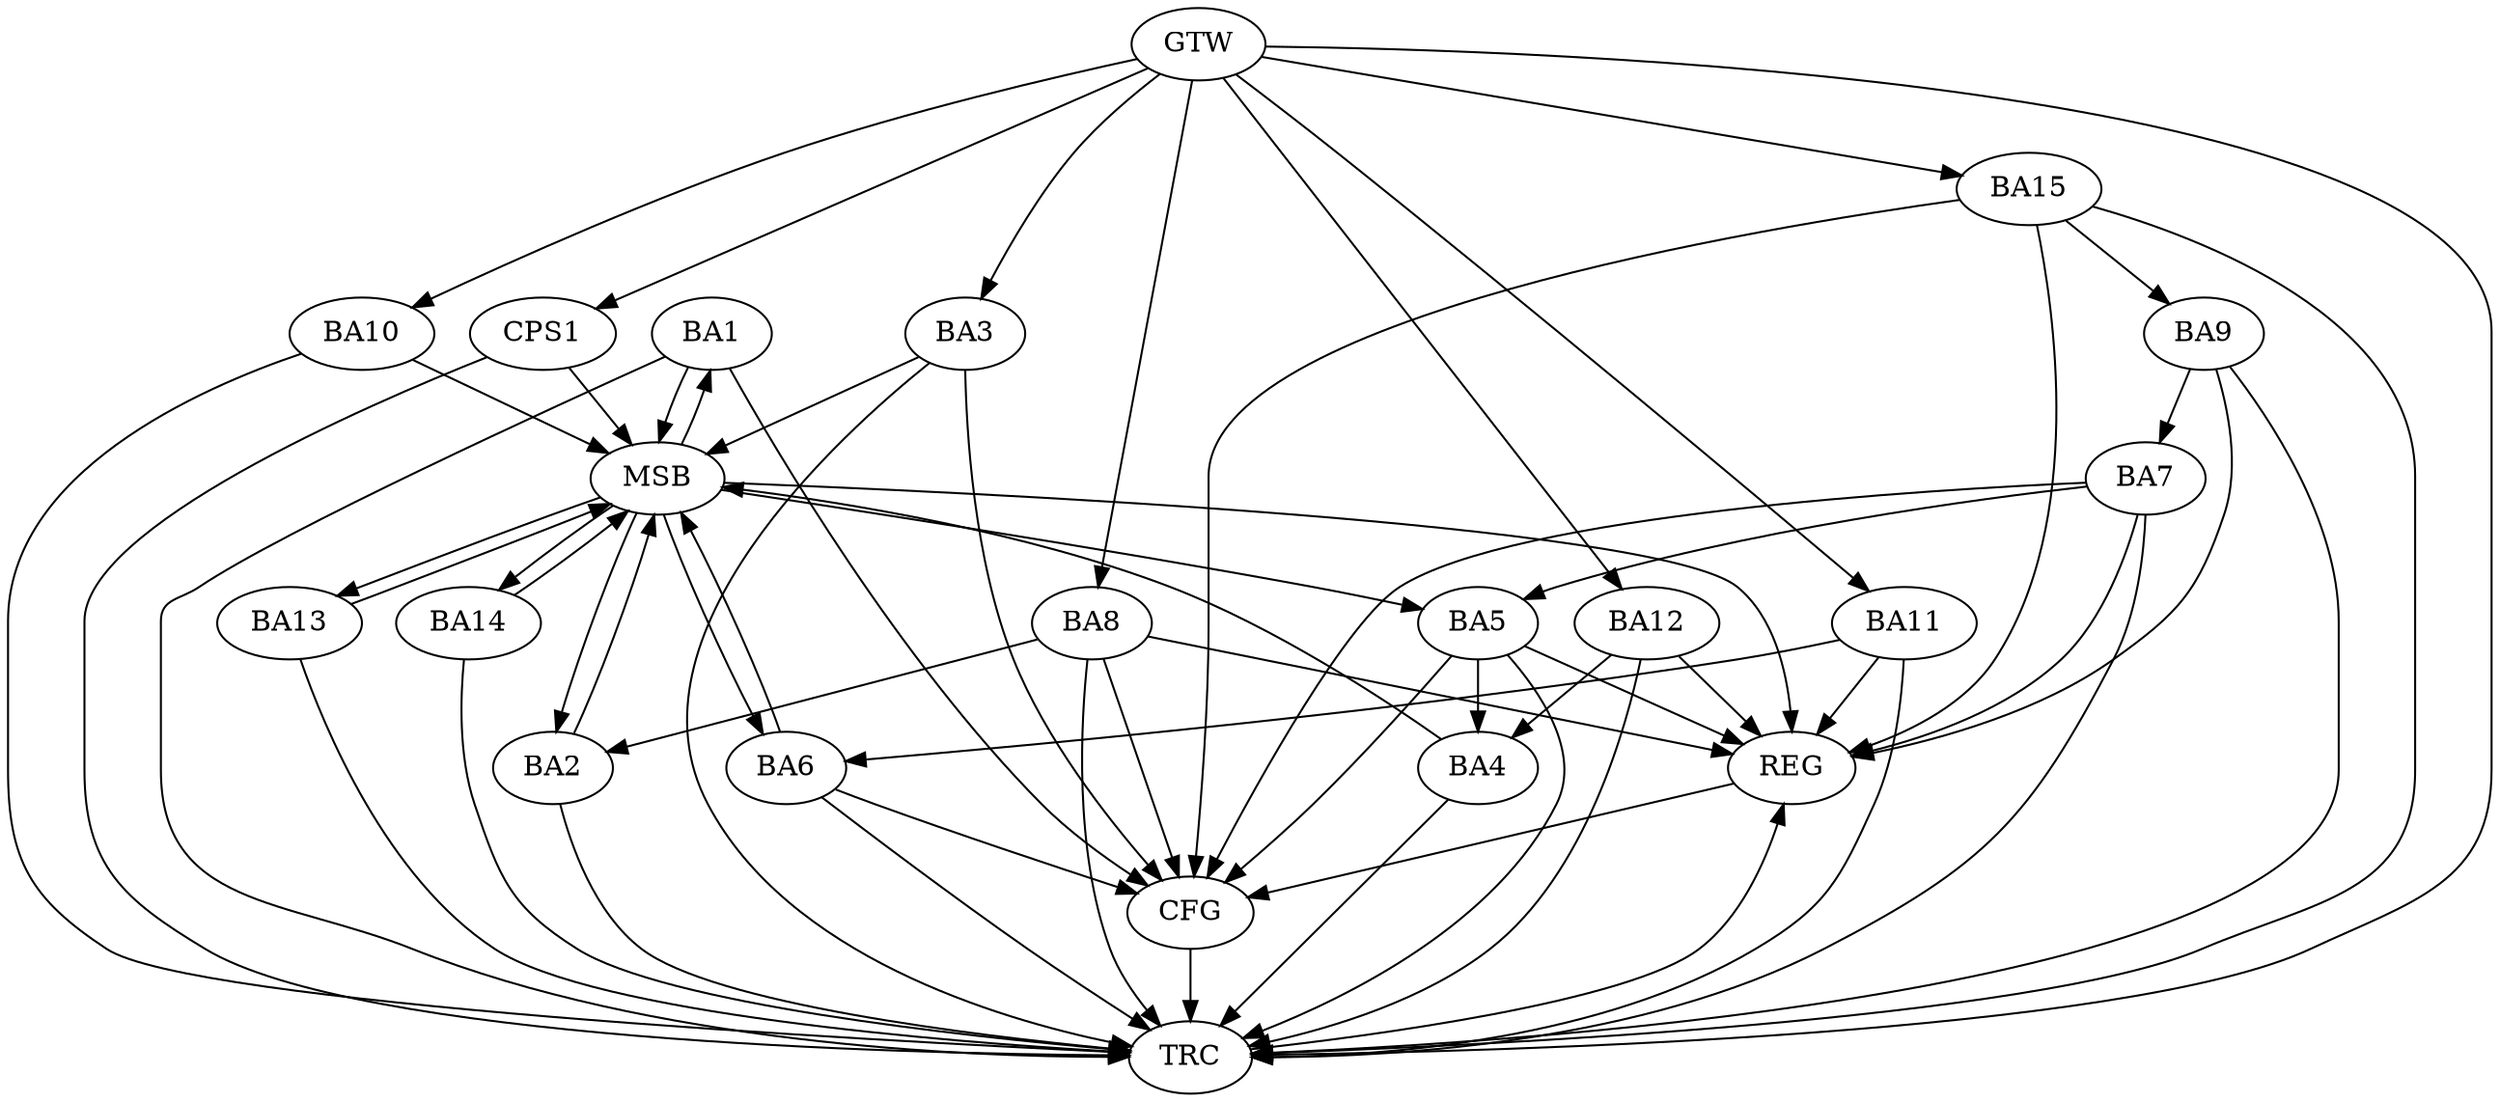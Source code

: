 strict digraph G {
  BA1 [ label="BA1" ];
  BA2 [ label="BA2" ];
  BA3 [ label="BA3" ];
  BA4 [ label="BA4" ];
  BA5 [ label="BA5" ];
  BA6 [ label="BA6" ];
  BA7 [ label="BA7" ];
  BA8 [ label="BA8" ];
  BA9 [ label="BA9" ];
  BA10 [ label="BA10" ];
  BA11 [ label="BA11" ];
  BA12 [ label="BA12" ];
  BA13 [ label="BA13" ];
  BA14 [ label="BA14" ];
  BA15 [ label="BA15" ];
  CPS1 [ label="CPS1" ];
  GTW [ label="GTW" ];
  REG [ label="REG" ];
  MSB [ label="MSB" ];
  CFG [ label="CFG" ];
  TRC [ label="TRC" ];
  BA5 -> BA4;
  BA7 -> BA5;
  BA8 -> BA2;
  BA9 -> BA7;
  BA11 -> BA6;
  BA12 -> BA4;
  BA15 -> BA9;
  GTW -> BA3;
  GTW -> BA8;
  GTW -> BA10;
  GTW -> BA11;
  GTW -> BA12;
  GTW -> BA15;
  GTW -> CPS1;
  BA5 -> REG;
  BA7 -> REG;
  BA8 -> REG;
  BA9 -> REG;
  BA11 -> REG;
  BA12 -> REG;
  BA15 -> REG;
  BA1 -> MSB;
  MSB -> BA2;
  MSB -> REG;
  BA2 -> MSB;
  MSB -> BA1;
  BA3 -> MSB;
  BA4 -> MSB;
  BA6 -> MSB;
  BA10 -> MSB;
  BA13 -> MSB;
  MSB -> BA5;
  BA14 -> MSB;
  MSB -> BA6;
  CPS1 -> MSB;
  MSB -> BA13;
  MSB -> BA14;
  BA8 -> CFG;
  BA15 -> CFG;
  BA5 -> CFG;
  BA3 -> CFG;
  BA1 -> CFG;
  BA6 -> CFG;
  BA7 -> CFG;
  REG -> CFG;
  BA1 -> TRC;
  BA2 -> TRC;
  BA3 -> TRC;
  BA4 -> TRC;
  BA5 -> TRC;
  BA6 -> TRC;
  BA7 -> TRC;
  BA8 -> TRC;
  BA9 -> TRC;
  BA10 -> TRC;
  BA11 -> TRC;
  BA12 -> TRC;
  BA13 -> TRC;
  BA14 -> TRC;
  BA15 -> TRC;
  CPS1 -> TRC;
  GTW -> TRC;
  CFG -> TRC;
  TRC -> REG;
}
